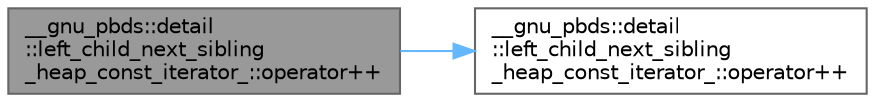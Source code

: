 digraph "__gnu_pbds::detail::left_child_next_sibling_heap_const_iterator_::operator++"
{
 // LATEX_PDF_SIZE
  bgcolor="transparent";
  edge [fontname=Helvetica,fontsize=10,labelfontname=Helvetica,labelfontsize=10];
  node [fontname=Helvetica,fontsize=10,shape=box,height=0.2,width=0.4];
  rankdir="LR";
  Node1 [id="Node000001",label="__gnu_pbds::detail\l::left_child_next_sibling\l_heap_const_iterator_::operator++",height=0.2,width=0.4,color="gray40", fillcolor="grey60", style="filled", fontcolor="black",tooltip=" "];
  Node1 -> Node2 [id="edge1_Node000001_Node000002",color="steelblue1",style="solid",tooltip=" "];
  Node2 [id="Node000002",label="__gnu_pbds::detail\l::left_child_next_sibling\l_heap_const_iterator_::operator++",height=0.2,width=0.4,color="grey40", fillcolor="white", style="filled",URL="$class____gnu__pbds_1_1detail_1_1left__child__next__sibling__heap__const__iterator__.html#a52cf37ac2725c062cfd1304ab9674504",tooltip=" "];
}
